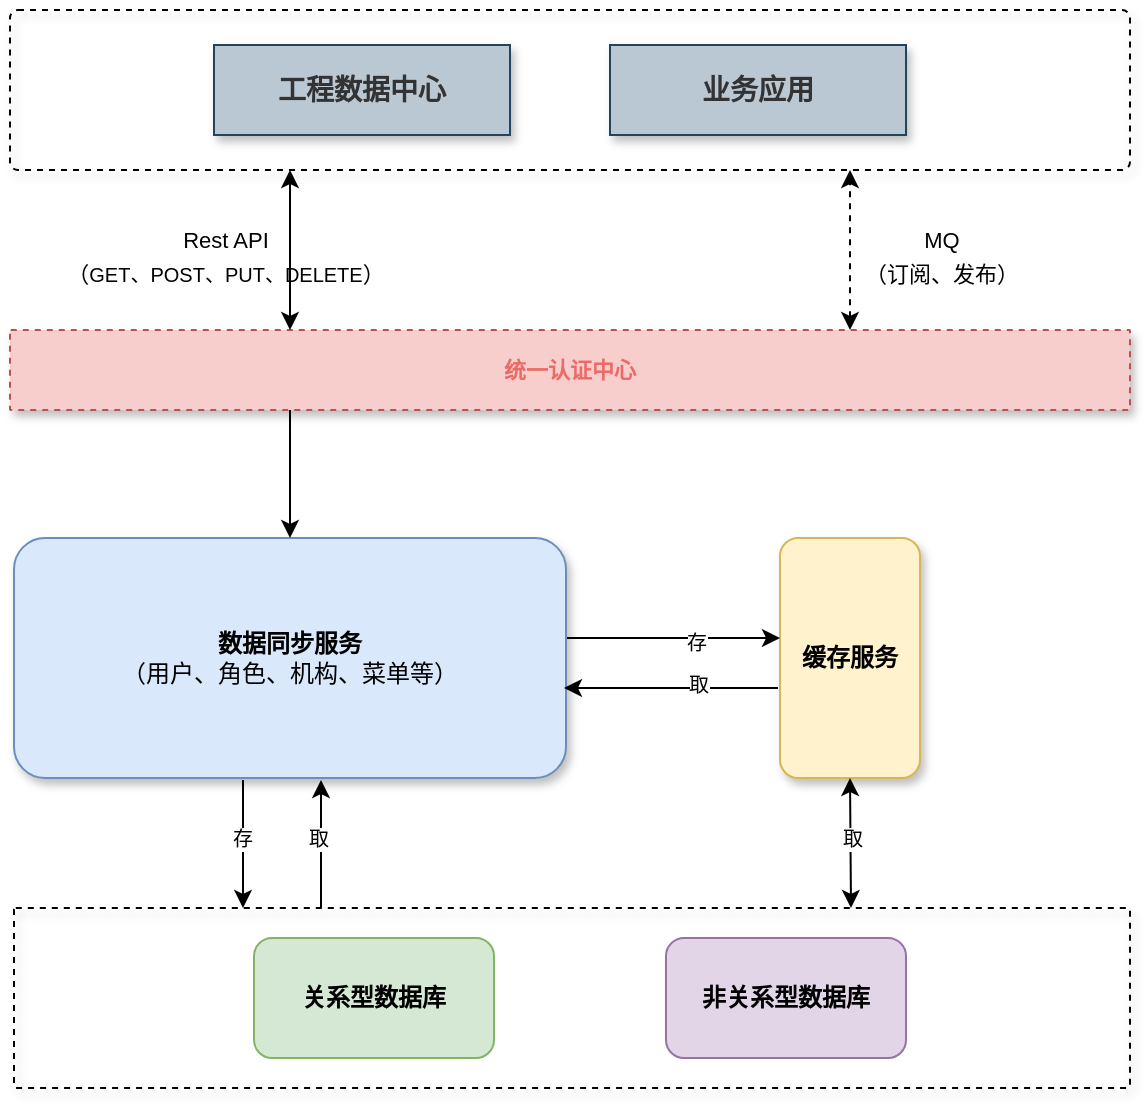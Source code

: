 <mxfile version="19.0.0" type="github" pages="2">
  <diagram id="8Mcmq0ioaoLnQd22ZTMx" name="第 1 页">
    <mxGraphModel dx="868" dy="525" grid="1" gridSize="10" guides="1" tooltips="1" connect="1" arrows="1" fold="1" page="1" pageScale="1" pageWidth="300" pageHeight="900" math="0" shadow="0">
      <root>
        <mxCell id="0" />
        <mxCell id="1" parent="0" />
        <mxCell id="Qy1Y6E39n3u61H79zV9y-25" value="" style="rounded=1;whiteSpace=wrap;html=1;shadow=1;fontSize=11;strokeWidth=1;fillColor=none;dashed=1;arcSize=5;" parent="1" vertex="1">
          <mxGeometry x="18" y="56" width="560" height="80" as="geometry" />
        </mxCell>
        <mxCell id="xZrQEDNqEejDbcOTDLVU-12" value="" style="text;html=1;fillColor=#f8cecc;align=center;verticalAlign=middle;whiteSpace=wrap;fontSize=54;fontStyle=1;shadow=1;rounded=1;glass=0;sketch=0;arcSize=1;dashed=1;strokeWidth=1;container=0;strokeColor=#b85450;" parent="1" vertex="1">
          <mxGeometry x="18" y="216" width="560" height="40" as="geometry" />
        </mxCell>
        <mxCell id="Qy1Y6E39n3u61H79zV9y-29" value="&lt;b style=&quot;color: rgb(51, 51, 51); font-size: 14px;&quot;&gt;工程数据中心&lt;/b&gt;" style="rounded=0;whiteSpace=wrap;html=1;shadow=1;fontSize=11;strokeColor=#23445d;strokeWidth=1;fillColor=#bac8d3;" parent="1" vertex="1">
          <mxGeometry x="120" y="73.5" width="148" height="45" as="geometry" />
        </mxCell>
        <mxCell id="Qy1Y6E39n3u61H79zV9y-32" value="&lt;b style=&quot;color: rgb(51, 51, 51); font-size: 14px;&quot;&gt;业务应用&lt;/b&gt;" style="rounded=0;whiteSpace=wrap;html=1;shadow=1;fontSize=11;strokeColor=#23445d;strokeWidth=1;fillColor=#bac8d3;" parent="1" vertex="1">
          <mxGeometry x="318" y="73.5" width="148" height="45" as="geometry" />
        </mxCell>
        <mxCell id="Qy1Y6E39n3u61H79zV9y-50" value="&lt;b&gt;&lt;font color=&quot;#ea6b66&quot;&gt;统一认证中心&lt;/font&gt;&lt;/b&gt;" style="text;html=1;strokeColor=none;fillColor=none;align=center;verticalAlign=middle;whiteSpace=wrap;rounded=0;shadow=1;fontSize=11;" parent="1" vertex="1">
          <mxGeometry x="228" y="224" width="140" height="24" as="geometry" />
        </mxCell>
        <mxCell id="Qy1Y6E39n3u61H79zV9y-59" value="&lt;font style=&quot;font-size: 11px;&quot;&gt;MQ&lt;br&gt;（订阅、发布）&lt;br&gt;&lt;/font&gt;" style="text;html=1;strokeColor=none;fillColor=none;align=center;verticalAlign=middle;whiteSpace=wrap;rounded=0;shadow=1;fontSize=14;" parent="1" vertex="1">
          <mxGeometry x="438" y="166" width="92" height="24" as="geometry" />
        </mxCell>
        <mxCell id="Qy1Y6E39n3u61H79zV9y-60" value="" style="endArrow=classic;startArrow=classic;html=1;rounded=0;dashed=1;fontSize=11;fontColor=#000000;strokeColor=#000000;jumpStyle=none;entryX=0.75;entryY=1;entryDx=0;entryDy=0;exitX=0.75;exitY=0;exitDx=0;exitDy=0;" parent="1" target="Qy1Y6E39n3u61H79zV9y-25" edge="1" source="xZrQEDNqEejDbcOTDLVU-12">
          <mxGeometry width="50" height="50" relative="1" as="geometry">
            <mxPoint x="438" y="210" as="sourcePoint" />
            <mxPoint x="318" y="186" as="targetPoint" />
            <Array as="points">
              <mxPoint x="438" y="180" />
            </Array>
          </mxGeometry>
        </mxCell>
        <mxCell id="98vJzE4Z4TFfjShBDfRC-1" value="" style="text;html=1;fillColor=none;align=center;verticalAlign=middle;whiteSpace=wrap;fontSize=54;fontStyle=1;shadow=1;rounded=1;glass=0;sketch=0;arcSize=1;dashed=1;strokeWidth=1;container=0;strokeColor=default;" vertex="1" parent="1">
          <mxGeometry x="20" y="505" width="558" height="90" as="geometry" />
        </mxCell>
        <mxCell id="98vJzE4Z4TFfjShBDfRC-3" value="&lt;b&gt;关系型数据库&lt;/b&gt;" style="rounded=1;whiteSpace=wrap;html=1;fillColor=#d5e8d4;strokeColor=#82b366;" vertex="1" parent="1">
          <mxGeometry x="140" y="520" width="120" height="60" as="geometry" />
        </mxCell>
        <mxCell id="98vJzE4Z4TFfjShBDfRC-4" value="&lt;b&gt;非关系型数据库&lt;/b&gt;" style="rounded=1;whiteSpace=wrap;html=1;fillColor=#e1d5e7;strokeColor=#9673a6;" vertex="1" parent="1">
          <mxGeometry x="346" y="520" width="120" height="60" as="geometry" />
        </mxCell>
        <mxCell id="98vJzE4Z4TFfjShBDfRC-5" value="&lt;b&gt;缓存服务&lt;/b&gt;" style="rounded=1;whiteSpace=wrap;html=1;fillColor=#fff2cc;strokeColor=#d6b656;shadow=1;arcSize=13;" vertex="1" parent="1">
          <mxGeometry x="403" y="320" width="70" height="120" as="geometry" />
        </mxCell>
        <mxCell id="98vJzE4Z4TFfjShBDfRC-6" value="&lt;font style=&quot;font-size: 11px;&quot;&gt;Rest API&lt;br&gt;&lt;/font&gt;&lt;font style=&quot;font-size: 11px;&quot;&gt;（&lt;span style=&quot;font-size: 10px;&quot;&gt;GET、POST、PUT、DELETE&lt;/span&gt;）&lt;/font&gt;&lt;font style=&quot;font-size: 11px;&quot;&gt;&lt;br&gt;&lt;/font&gt;" style="text;html=1;strokeColor=none;fillColor=none;align=center;verticalAlign=middle;whiteSpace=wrap;rounded=0;shadow=1;fontSize=14;" vertex="1" parent="1">
          <mxGeometry x="30" y="160.5" width="192" height="35" as="geometry" />
        </mxCell>
        <mxCell id="98vJzE4Z4TFfjShBDfRC-10" value="" style="endArrow=classic;startArrow=classic;html=1;rounded=0;fontSize=11;fontColor=#000000;strokeColor=#000000;jumpStyle=none;entryX=0.25;entryY=1;entryDx=0;entryDy=0;exitX=0.25;exitY=0;exitDx=0;exitDy=0;" edge="1" parent="1" source="xZrQEDNqEejDbcOTDLVU-12" target="Qy1Y6E39n3u61H79zV9y-25">
          <mxGeometry width="50" height="50" relative="1" as="geometry">
            <mxPoint x="418" y="226" as="sourcePoint" />
            <mxPoint x="418" y="146" as="targetPoint" />
            <Array as="points" />
          </mxGeometry>
        </mxCell>
        <mxCell id="98vJzE4Z4TFfjShBDfRC-12" value="" style="endArrow=classic;html=1;rounded=0;fontSize=10;entryX=0;entryY=0.5;entryDx=0;entryDy=0;exitX=1;exitY=0.5;exitDx=0;exitDy=0;" edge="1" parent="1">
          <mxGeometry width="50" height="50" relative="1" as="geometry">
            <mxPoint x="296" y="370" as="sourcePoint" />
            <mxPoint x="403" y="370" as="targetPoint" />
          </mxGeometry>
        </mxCell>
        <mxCell id="98vJzE4Z4TFfjShBDfRC-25" value="存" style="edgeLabel;html=1;align=center;verticalAlign=middle;resizable=0;points=[];fontSize=10;" vertex="1" connectable="0" parent="98vJzE4Z4TFfjShBDfRC-12">
          <mxGeometry x="0.215" y="-2" relative="1" as="geometry">
            <mxPoint as="offset" />
          </mxGeometry>
        </mxCell>
        <mxCell id="98vJzE4Z4TFfjShBDfRC-13" value="" style="endArrow=classic;startArrow=classic;html=1;rounded=0;fontSize=11;fontColor=#000000;strokeColor=#000000;jumpStyle=none;entryX=0.5;entryY=1;entryDx=0;entryDy=0;exitX=0.75;exitY=0;exitDx=0;exitDy=0;" edge="1" parent="1" source="98vJzE4Z4TFfjShBDfRC-1" target="98vJzE4Z4TFfjShBDfRC-5">
          <mxGeometry width="50" height="50" relative="1" as="geometry">
            <mxPoint x="168.0" y="428" as="sourcePoint" />
            <mxPoint x="168" y="348" as="targetPoint" />
            <Array as="points" />
          </mxGeometry>
        </mxCell>
        <mxCell id="98vJzE4Z4TFfjShBDfRC-27" value="取" style="edgeLabel;html=1;align=center;verticalAlign=middle;resizable=0;points=[];fontSize=10;" vertex="1" connectable="0" parent="98vJzE4Z4TFfjShBDfRC-13">
          <mxGeometry x="-0.385" y="-1" relative="1" as="geometry">
            <mxPoint x="-1" y="-15" as="offset" />
          </mxGeometry>
        </mxCell>
        <mxCell id="98vJzE4Z4TFfjShBDfRC-17" value="&lt;b&gt;数据同步服务&lt;/b&gt;&lt;br&gt;（用户、角色、机构、菜单等）" style="rounded=1;whiteSpace=wrap;html=1;fillColor=#dae8fc;strokeColor=#6c8ebf;shadow=1;arcSize=13;" vertex="1" parent="1">
          <mxGeometry x="20" y="320" width="276" height="120" as="geometry" />
        </mxCell>
        <mxCell id="98vJzE4Z4TFfjShBDfRC-18" value="" style="endArrow=classic;html=1;rounded=0;fontSize=10;entryX=0.5;entryY=0;entryDx=0;entryDy=0;exitX=0.25;exitY=1;exitDx=0;exitDy=0;" edge="1" parent="1" source="xZrQEDNqEejDbcOTDLVU-12" target="98vJzE4Z4TFfjShBDfRC-17">
          <mxGeometry width="50" height="50" relative="1" as="geometry">
            <mxPoint x="210" y="330" as="sourcePoint" />
            <mxPoint x="260" y="280" as="targetPoint" />
          </mxGeometry>
        </mxCell>
        <mxCell id="98vJzE4Z4TFfjShBDfRC-20" value="" style="endArrow=classic;html=1;rounded=0;fontSize=10;entryX=0.5;entryY=0;entryDx=0;entryDy=0;exitX=0.25;exitY=1;exitDx=0;exitDy=0;" edge="1" parent="1">
          <mxGeometry width="50" height="50" relative="1" as="geometry">
            <mxPoint x="134.5" y="441" as="sourcePoint" />
            <mxPoint x="134.5" y="505" as="targetPoint" />
          </mxGeometry>
        </mxCell>
        <mxCell id="98vJzE4Z4TFfjShBDfRC-23" value="存" style="edgeLabel;html=1;align=center;verticalAlign=middle;resizable=0;points=[];fontSize=10;" vertex="1" connectable="0" parent="98vJzE4Z4TFfjShBDfRC-20">
          <mxGeometry x="-0.344" relative="1" as="geometry">
            <mxPoint x="-1" y="8" as="offset" />
          </mxGeometry>
        </mxCell>
        <mxCell id="98vJzE4Z4TFfjShBDfRC-21" value="" style="endArrow=classic;html=1;rounded=0;fontSize=10;entryX=0;entryY=0.5;entryDx=0;entryDy=0;exitX=1;exitY=0.5;exitDx=0;exitDy=0;" edge="1" parent="1">
          <mxGeometry width="50" height="50" relative="1" as="geometry">
            <mxPoint x="402" y="395" as="sourcePoint" />
            <mxPoint x="295" y="395" as="targetPoint" />
          </mxGeometry>
        </mxCell>
        <mxCell id="98vJzE4Z4TFfjShBDfRC-26" value="取" style="edgeLabel;html=1;align=center;verticalAlign=middle;resizable=0;points=[];fontSize=10;" vertex="1" connectable="0" parent="98vJzE4Z4TFfjShBDfRC-21">
          <mxGeometry x="-0.252" y="-2" relative="1" as="geometry">
            <mxPoint as="offset" />
          </mxGeometry>
        </mxCell>
        <mxCell id="98vJzE4Z4TFfjShBDfRC-22" value="" style="endArrow=classic;html=1;rounded=0;fontSize=10;entryX=0.5;entryY=0;entryDx=0;entryDy=0;exitX=0.25;exitY=1;exitDx=0;exitDy=0;" edge="1" parent="1">
          <mxGeometry width="50" height="50" relative="1" as="geometry">
            <mxPoint x="173.5" y="505" as="sourcePoint" />
            <mxPoint x="173.5" y="441" as="targetPoint" />
          </mxGeometry>
        </mxCell>
        <mxCell id="98vJzE4Z4TFfjShBDfRC-24" value="取" style="edgeLabel;html=1;align=center;verticalAlign=middle;resizable=0;points=[];fontSize=10;" vertex="1" connectable="0" parent="98vJzE4Z4TFfjShBDfRC-22">
          <mxGeometry x="0.406" y="2" relative="1" as="geometry">
            <mxPoint y="10" as="offset" />
          </mxGeometry>
        </mxCell>
      </root>
    </mxGraphModel>
  </diagram>
  <diagram id="HrFjFPu9NfcljseWr6zG" name="第 2 页">
    <mxGraphModel dx="868" dy="525" grid="1" gridSize="10" guides="1" tooltips="1" connect="1" arrows="1" fold="1" page="1" pageScale="1" pageWidth="300" pageHeight="900" math="0" shadow="0">
      <root>
        <mxCell id="0" />
        <mxCell id="1" parent="0" />
      </root>
    </mxGraphModel>
  </diagram>
</mxfile>
